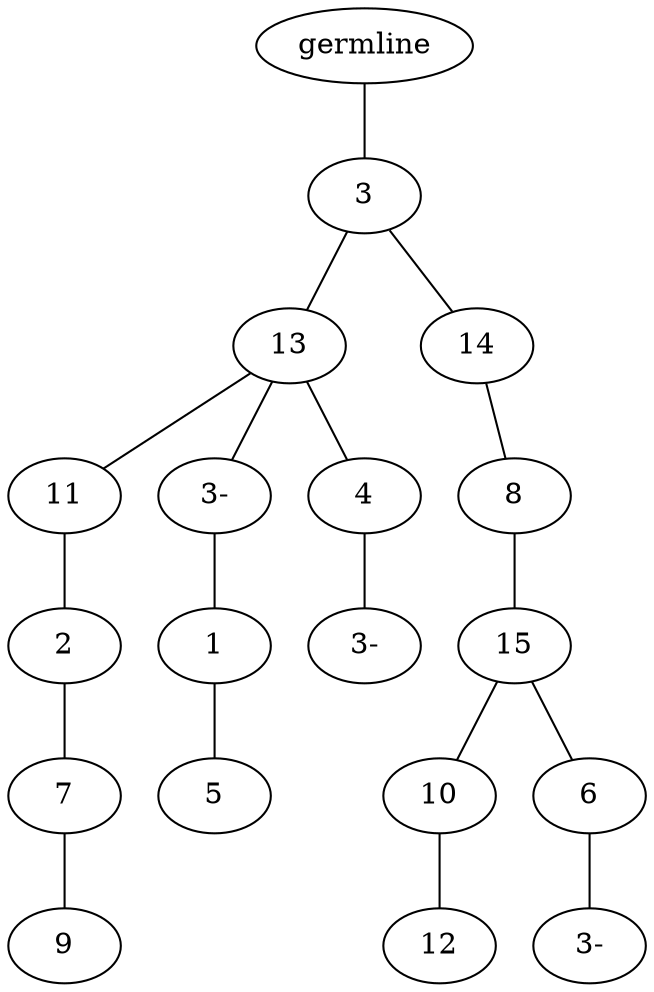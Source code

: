 graph tree {
    "140611661991312" [label="germline"];
    "140611662191536" [label="3"];
    "140611662173184" [label="13"];
    "140611662174144" [label="11"];
    "140611662174480" [label="2"];
    "140611662175056" [label="7"];
    "140611663452960" [label="9"];
    "140611662173520" [label="3-"];
    "140611662173808" [label="1"];
    "140611662173952" [label="5"];
    "140611662174288" [label="4"];
    "140611662173568" [label="3-"];
    "140611662175008" [label="14"];
    "140611662172320" [label="8"];
    "140611662175872" [label="15"];
    "140611662175632" [label="10"];
    "140611662175776" [label="12"];
    "140611662175680" [label="6"];
    "140611662176208" [label="3-"];
    "140611661991312" -- "140611662191536";
    "140611662191536" -- "140611662173184";
    "140611662191536" -- "140611662175008";
    "140611662173184" -- "140611662174144";
    "140611662173184" -- "140611662173520";
    "140611662173184" -- "140611662174288";
    "140611662174144" -- "140611662174480";
    "140611662174480" -- "140611662175056";
    "140611662175056" -- "140611663452960";
    "140611662173520" -- "140611662173808";
    "140611662173808" -- "140611662173952";
    "140611662174288" -- "140611662173568";
    "140611662175008" -- "140611662172320";
    "140611662172320" -- "140611662175872";
    "140611662175872" -- "140611662175632";
    "140611662175872" -- "140611662175680";
    "140611662175632" -- "140611662175776";
    "140611662175680" -- "140611662176208";
}
